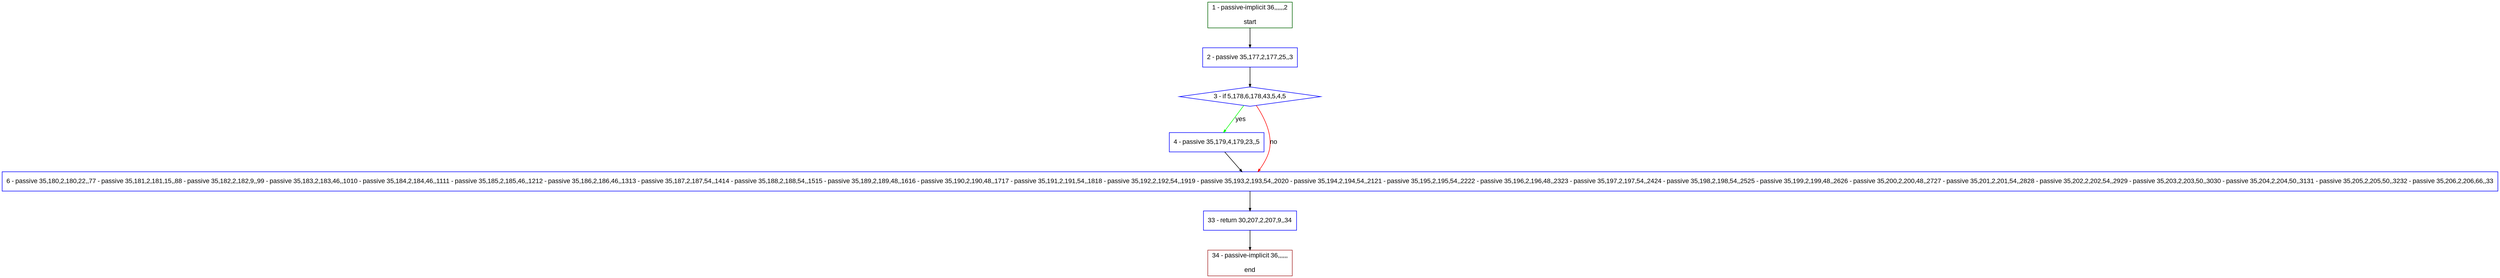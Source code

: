 digraph "" {
  graph [pack="true", label="", fontsize="12", packmode="clust", fontname="Arial", fillcolor="#FFFFCC", bgcolor="white", style="rounded,filled", compound="true"];
  node [node_initialized="no", label="", color="grey", fontsize="12", fillcolor="white", fontname="Arial", style="filled", shape="rectangle", compound="true", fixedsize="false"];
  edge [fontcolor="black", arrowhead="normal", arrowtail="none", arrowsize="0.5", ltail="", label="", color="black", fontsize="12", lhead="", fontname="Arial", dir="forward", compound="true"];
  __N1 [label="2 - passive 35,177,2,177,25,,3", color="#0000ff", fillcolor="#ffffff", style="filled", shape="box"];
  __N2 [label="1 - passive-implicit 36,,,,,,2\n\nstart", color="#006400", fillcolor="#ffffff", style="filled", shape="box"];
  __N3 [label="3 - if 5,178,6,178,43,5,4,5", color="#0000ff", fillcolor="#ffffff", style="filled", shape="diamond"];
  __N4 [label="4 - passive 35,179,4,179,23,,5", color="#0000ff", fillcolor="#ffffff", style="filled", shape="box"];
  __N5 [label="6 - passive 35,180,2,180,22,,77 - passive 35,181,2,181,15,,88 - passive 35,182,2,182,9,,99 - passive 35,183,2,183,46,,1010 - passive 35,184,2,184,46,,1111 - passive 35,185,2,185,46,,1212 - passive 35,186,2,186,46,,1313 - passive 35,187,2,187,54,,1414 - passive 35,188,2,188,54,,1515 - passive 35,189,2,189,48,,1616 - passive 35,190,2,190,48,,1717 - passive 35,191,2,191,54,,1818 - passive 35,192,2,192,54,,1919 - passive 35,193,2,193,54,,2020 - passive 35,194,2,194,54,,2121 - passive 35,195,2,195,54,,2222 - passive 35,196,2,196,48,,2323 - passive 35,197,2,197,54,,2424 - passive 35,198,2,198,54,,2525 - passive 35,199,2,199,48,,2626 - passive 35,200,2,200,48,,2727 - passive 35,201,2,201,54,,2828 - passive 35,202,2,202,54,,2929 - passive 35,203,2,203,50,,3030 - passive 35,204,2,204,50,,3131 - passive 35,205,2,205,50,,3232 - passive 35,206,2,206,66,,33", color="#0000ff", fillcolor="#ffffff", style="filled", shape="box"];
  __N6 [label="33 - return 30,207,2,207,9,,34", color="#0000ff", fillcolor="#ffffff", style="filled", shape="box"];
  __N7 [label="34 - passive-implicit 36,,,,,,\n\nend", color="#a52a2a", fillcolor="#ffffff", style="filled", shape="box"];
  __N2 -> __N1 [arrowhead="normal", arrowtail="none", color="#000000", label="", dir="forward"];
  __N1 -> __N3 [arrowhead="normal", arrowtail="none", color="#000000", label="", dir="forward"];
  __N3 -> __N4 [arrowhead="normal", arrowtail="none", color="#00ff00", label="yes", dir="forward"];
  __N3 -> __N5 [arrowhead="normal", arrowtail="none", color="#ff0000", label="no", dir="forward"];
  __N4 -> __N5 [arrowhead="normal", arrowtail="none", color="#000000", label="", dir="forward"];
  __N5 -> __N6 [arrowhead="normal", arrowtail="none", color="#000000", label="", dir="forward"];
  __N6 -> __N7 [arrowhead="normal", arrowtail="none", color="#000000", label="", dir="forward"];
}
